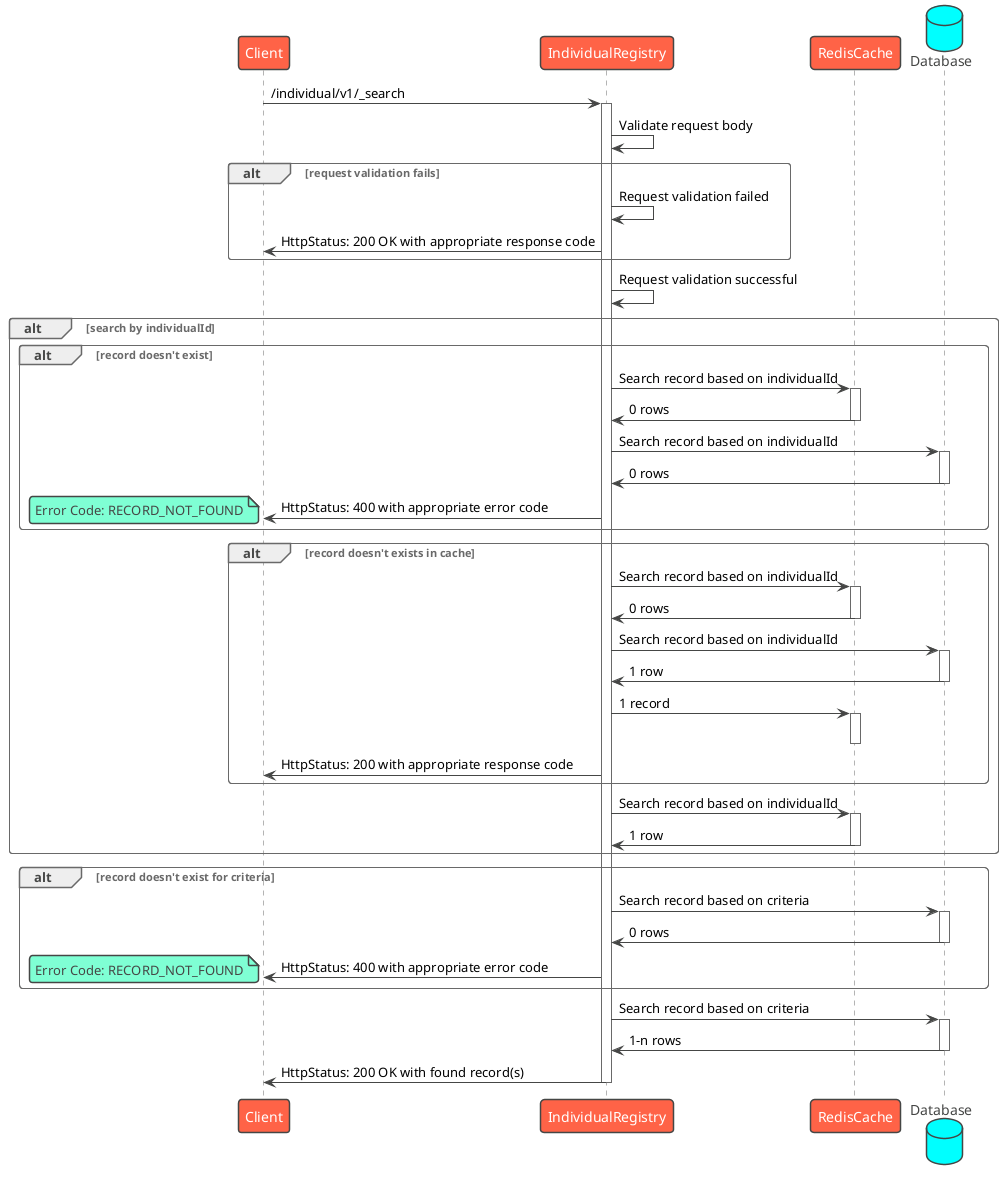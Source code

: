 @startuml Individual Registry - Search
!theme vibrant
participant Client as c
participant IndividualRegistry as ir
participant RedisCache as rc
database Database as db
c -> ir : /individual/v1/_search
activate ir
ir -> ir: Validate request body
alt request validation fails
    ir -> ir: Request validation failed
    ir -> c: HttpStatus: 200 OK with appropriate response code
end
ir -> ir: Request validation successful
alt search by individualId
    alt record doesn't exist
        ir -> rc: Search record based on individualId
        activate rc
        rc -> ir: 0 rows
        deactivate rc
        ir -> db: Search record based on individualId
        activate db
        db -> ir: 0 rows
        deactivate db
        ir -> c: HttpStatus: 400 with appropriate error code
        note left
          Error Code: RECORD_NOT_FOUND
        end note
    end
    alt record doesn't exists in cache
        ir -> rc: Search record based on individualId
        activate rc
        rc -> ir: 0 rows
        deactivate rc
        ir -> db: Search record based on individualId
        activate db
        db -> ir: 1 row
        deactivate db
        ir -> rc: 1 record
        activate rc
        deactivate rc
        ir -> c: HttpStatus: 200 with appropriate response code
    end
ir -> rc: Search record based on individualId
activate rc
rc -> ir: 1 row
deactivate rc
end
alt record doesn't exist for criteria
    ir -> db: Search record based on criteria
    activate db
    db -> ir: 0 rows
    deactivate db
    ir -> c: HttpStatus: 400 with appropriate error code
    note left
      Error Code: RECORD_NOT_FOUND
    end note
end
ir -> db: Search record based on criteria
activate db
db -> ir: 1-n rows
deactivate db
ir -> c: HttpStatus: 200 OK with found record(s)
deactivate ir
@enduml